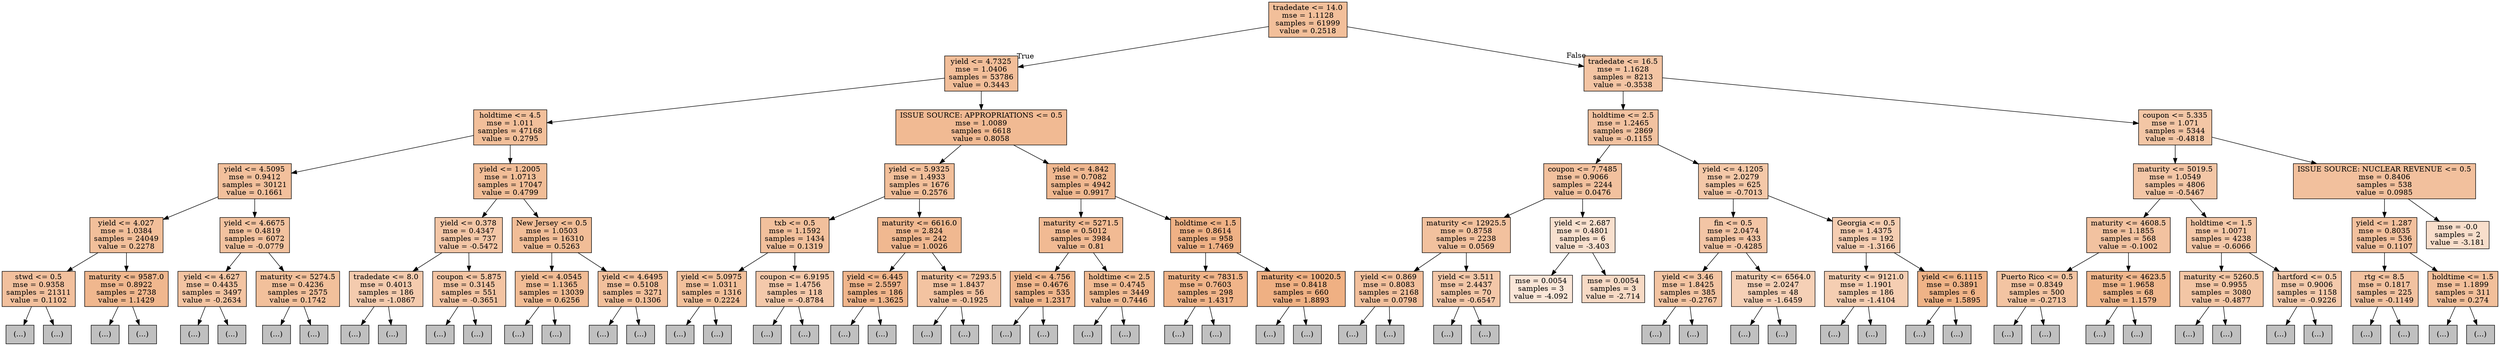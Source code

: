 digraph Tree {
node [shape=box, style="filled", color="black"] ;
0 [label="tradedate <= 14.0\nmse = 1.1128\nsamples = 61999\nvalue = 0.2518", fillcolor="#e5813981"] ;
1 [label="yield <= 4.7325\nmse = 1.0406\nsamples = 53786\nvalue = 0.3443", fillcolor="#e5813983"] ;
0 -> 1 [labeldistance=2.5, labelangle=45, headlabel="True"] ;
2 [label="holdtime <= 4.5\nmse = 1.011\nsamples = 47168\nvalue = 0.2795", fillcolor="#e5813981"] ;
1 -> 2 ;
3 [label="yield <= 4.5095\nmse = 0.9412\nsamples = 30121\nvalue = 0.1661", fillcolor="#e581397f"] ;
2 -> 3 ;
4 [label="yield <= 4.027\nmse = 1.0384\nsamples = 24049\nvalue = 0.2278", fillcolor="#e5813981"] ;
3 -> 4 ;
5 [label="stwd <= 0.5\nmse = 0.9358\nsamples = 21311\nvalue = 0.1102", fillcolor="#e581397e"] ;
4 -> 5 ;
6 [label="(...)", fillcolor="#C0C0C0"] ;
5 -> 6 ;
5933 [label="(...)", fillcolor="#C0C0C0"] ;
5 -> 5933 ;
6182 [label="maturity <= 9587.0\nmse = 0.8922\nsamples = 2738\nvalue = 1.1429", fillcolor="#e5813991"] ;
4 -> 6182 ;
6183 [label="(...)", fillcolor="#C0C0C0"] ;
6182 -> 6183 ;
6506 [label="(...)", fillcolor="#C0C0C0"] ;
6182 -> 6506 ;
6727 [label="yield <= 4.6675\nmse = 0.4819\nsamples = 6072\nvalue = -0.0779", fillcolor="#e581397b"] ;
3 -> 6727 ;
6728 [label="yield <= 4.627\nmse = 0.4435\nsamples = 3497\nvalue = -0.2634", fillcolor="#e5813977"] ;
6727 -> 6728 ;
6729 [label="(...)", fillcolor="#C0C0C0"] ;
6728 -> 6729 ;
6922 [label="(...)", fillcolor="#C0C0C0"] ;
6728 -> 6922 ;
7037 [label="maturity <= 5274.5\nmse = 0.4236\nsamples = 2575\nvalue = 0.1742", fillcolor="#e5813980"] ;
6727 -> 7037 ;
7038 [label="(...)", fillcolor="#C0C0C0"] ;
7037 -> 7038 ;
7143 [label="(...)", fillcolor="#C0C0C0"] ;
7037 -> 7143 ;
7214 [label="yield <= 1.2005\nmse = 1.0713\nsamples = 17047\nvalue = 0.4799", fillcolor="#e5813985"] ;
2 -> 7214 ;
7215 [label="yield <= 0.378\nmse = 0.4347\nsamples = 737\nvalue = -0.5472", fillcolor="#e5813972"] ;
7214 -> 7215 ;
7216 [label="tradedate <= 8.0\nmse = 0.4013\nsamples = 186\nvalue = -1.0867", fillcolor="#e5813968"] ;
7215 -> 7216 ;
7217 [label="(...)", fillcolor="#C0C0C0"] ;
7216 -> 7217 ;
7232 [label="(...)", fillcolor="#C0C0C0"] ;
7216 -> 7232 ;
7239 [label="coupon <= 5.875\nmse = 0.3145\nsamples = 551\nvalue = -0.3651", fillcolor="#e5813976"] ;
7215 -> 7239 ;
7240 [label="(...)", fillcolor="#C0C0C0"] ;
7239 -> 7240 ;
7609 [label="(...)", fillcolor="#C0C0C0"] ;
7239 -> 7609 ;
7646 [label="New Jersey <= 0.5\nmse = 1.0503\nsamples = 16310\nvalue = 0.5263", fillcolor="#e5813986"] ;
7214 -> 7646 ;
7647 [label="yield <= 4.0545\nmse = 1.1365\nsamples = 13039\nvalue = 0.6256", fillcolor="#e5813988"] ;
7646 -> 7647 ;
7648 [label="(...)", fillcolor="#C0C0C0"] ;
7647 -> 7648 ;
10849 [label="(...)", fillcolor="#C0C0C0"] ;
7647 -> 10849 ;
11118 [label="yield <= 4.6495\nmse = 0.5108\nsamples = 3271\nvalue = 0.1306", fillcolor="#e581397f"] ;
7646 -> 11118 ;
11119 [label="(...)", fillcolor="#C0C0C0"] ;
11118 -> 11119 ;
11374 [label="(...)", fillcolor="#C0C0C0"] ;
11118 -> 11374 ;
11519 [label="ISSUE SOURCE: APPROPRIATIONS <= 0.5\nmse = 1.0089\nsamples = 6618\nvalue = 0.8058", fillcolor="#e581398b"] ;
1 -> 11519 ;
11520 [label="yield <= 5.9325\nmse = 1.4933\nsamples = 1676\nvalue = 0.2576", fillcolor="#e5813981"] ;
11519 -> 11520 ;
11521 [label="txb <= 0.5\nmse = 1.1592\nsamples = 1434\nvalue = 0.1319", fillcolor="#e581397f"] ;
11520 -> 11521 ;
11522 [label="yield <= 5.0975\nmse = 1.0311\nsamples = 1316\nvalue = 0.2224", fillcolor="#e5813980"] ;
11521 -> 11522 ;
11523 [label="(...)", fillcolor="#C0C0C0"] ;
11522 -> 11523 ;
11774 [label="(...)", fillcolor="#C0C0C0"] ;
11522 -> 11774 ;
11999 [label="coupon <= 6.9195\nmse = 1.4756\nsamples = 118\nvalue = -0.8784", fillcolor="#e581396c"] ;
11521 -> 11999 ;
12000 [label="(...)", fillcolor="#C0C0C0"] ;
11999 -> 12000 ;
12095 [label="(...)", fillcolor="#C0C0C0"] ;
11999 -> 12095 ;
12098 [label="maturity <= 6616.0\nmse = 2.824\nsamples = 242\nvalue = 1.0026", fillcolor="#e581398f"] ;
11520 -> 12098 ;
12099 [label="yield <= 6.445\nmse = 2.5597\nsamples = 186\nvalue = 1.3625", fillcolor="#e5813995"] ;
12098 -> 12099 ;
12100 [label="(...)", fillcolor="#C0C0C0"] ;
12099 -> 12100 ;
12203 [label="(...)", fillcolor="#C0C0C0"] ;
12099 -> 12203 ;
12212 [label="maturity <= 7293.5\nmse = 1.8437\nsamples = 56\nvalue = -0.1925", fillcolor="#e5813979"] ;
12098 -> 12212 ;
12213 [label="(...)", fillcolor="#C0C0C0"] ;
12212 -> 12213 ;
12224 [label="(...)", fillcolor="#C0C0C0"] ;
12212 -> 12224 ;
12279 [label="yield <= 4.842\nmse = 0.7082\nsamples = 4942\nvalue = 0.9917", fillcolor="#e581398f"] ;
11519 -> 12279 ;
12280 [label="maturity <= 5271.5\nmse = 0.5012\nsamples = 3984\nvalue = 0.81", fillcolor="#e581398b"] ;
12279 -> 12280 ;
12281 [label="yield <= 4.756\nmse = 0.4676\nsamples = 535\nvalue = 1.2317", fillcolor="#e5813993"] ;
12280 -> 12281 ;
12282 [label="(...)", fillcolor="#C0C0C0"] ;
12281 -> 12282 ;
12321 [label="(...)", fillcolor="#C0C0C0"] ;
12281 -> 12321 ;
12358 [label="holdtime <= 2.5\nmse = 0.4745\nsamples = 3449\nvalue = 0.7446", fillcolor="#e581398a"] ;
12280 -> 12358 ;
12359 [label="(...)", fillcolor="#C0C0C0"] ;
12358 -> 12359 ;
12480 [label="(...)", fillcolor="#C0C0C0"] ;
12358 -> 12480 ;
12649 [label="holdtime <= 1.5\nmse = 0.8614\nsamples = 958\nvalue = 1.7469", fillcolor="#e581399d"] ;
12279 -> 12649 ;
12650 [label="maturity <= 7831.5\nmse = 0.7603\nsamples = 298\nvalue = 1.4317", fillcolor="#e5813997"] ;
12649 -> 12650 ;
12651 [label="(...)", fillcolor="#C0C0C0"] ;
12650 -> 12651 ;
12666 [label="(...)", fillcolor="#C0C0C0"] ;
12650 -> 12666 ;
12703 [label="maturity <= 10020.5\nmse = 0.8418\nsamples = 660\nvalue = 1.8893", fillcolor="#e581399f"] ;
12649 -> 12703 ;
12704 [label="(...)", fillcolor="#C0C0C0"] ;
12703 -> 12704 ;
12791 [label="(...)", fillcolor="#C0C0C0"] ;
12703 -> 12791 ;
12868 [label="tradedate <= 16.5\nmse = 1.1628\nsamples = 8213\nvalue = -0.3538", fillcolor="#e5813976"] ;
0 -> 12868 [labeldistance=2.5, labelangle=-45, headlabel="False"] ;
12869 [label="holdtime <= 2.5\nmse = 1.2465\nsamples = 2869\nvalue = -0.1155", fillcolor="#e581397a"] ;
12868 -> 12869 ;
12870 [label="coupon <= 7.7485\nmse = 0.9066\nsamples = 2244\nvalue = 0.0476", fillcolor="#e581397d"] ;
12869 -> 12870 ;
12871 [label="maturity <= 12925.5\nmse = 0.8758\nsamples = 2238\nvalue = 0.0569", fillcolor="#e581397d"] ;
12870 -> 12871 ;
12872 [label="yield <= 0.869\nmse = 0.8083\nsamples = 2168\nvalue = 0.0798", fillcolor="#e581397e"] ;
12871 -> 12872 ;
12873 [label="(...)", fillcolor="#C0C0C0"] ;
12872 -> 12873 ;
12906 [label="(...)", fillcolor="#C0C0C0"] ;
12872 -> 12906 ;
13711 [label="yield <= 3.511\nmse = 2.4437\nsamples = 70\nvalue = -0.6547", fillcolor="#e5813970"] ;
12871 -> 13711 ;
13712 [label="(...)", fillcolor="#C0C0C0"] ;
13711 -> 13712 ;
13735 [label="(...)", fillcolor="#C0C0C0"] ;
13711 -> 13735 ;
13746 [label="yield <= 2.687\nmse = 0.4801\nsamples = 6\nvalue = -3.403", fillcolor="#e581393e"] ;
12870 -> 13746 ;
13747 [label="mse = 0.0054\nsamples = 3\nvalue = -4.092", fillcolor="#e5813931"] ;
13746 -> 13747 ;
13748 [label="mse = 0.0054\nsamples = 3\nvalue = -2.714", fillcolor="#e581394a"] ;
13746 -> 13748 ;
13749 [label="yield <= 4.1205\nmse = 2.0279\nsamples = 625\nvalue = -0.7013", fillcolor="#e581396f"] ;
12869 -> 13749 ;
13750 [label="fin <= 0.5\nmse = 2.0474\nsamples = 433\nvalue = -0.4285", fillcolor="#e5813974"] ;
13749 -> 13750 ;
13751 [label="yield <= 3.46\nmse = 1.8425\nsamples = 385\nvalue = -0.2767", fillcolor="#e5813977"] ;
13750 -> 13751 ;
13752 [label="(...)", fillcolor="#C0C0C0"] ;
13751 -> 13752 ;
14003 [label="(...)", fillcolor="#C0C0C0"] ;
13751 -> 14003 ;
14076 [label="maturity <= 6564.0\nmse = 2.0247\nsamples = 48\nvalue = -1.6459", fillcolor="#e581395e"] ;
13750 -> 14076 ;
14077 [label="(...)", fillcolor="#C0C0C0"] ;
14076 -> 14077 ;
14092 [label="(...)", fillcolor="#C0C0C0"] ;
14076 -> 14092 ;
14103 [label="Georgia <= 0.5\nmse = 1.4375\nsamples = 192\nvalue = -1.3166", fillcolor="#e5813964"] ;
13749 -> 14103 ;
14104 [label="maturity <= 9121.0\nmse = 1.1901\nsamples = 186\nvalue = -1.4104", fillcolor="#e5813962"] ;
14103 -> 14104 ;
14105 [label="(...)", fillcolor="#C0C0C0"] ;
14104 -> 14105 ;
14152 [label="(...)", fillcolor="#C0C0C0"] ;
14104 -> 14152 ;
14171 [label="yield <= 6.1115\nmse = 0.3891\nsamples = 6\nvalue = 1.5895", fillcolor="#e581399a"] ;
14103 -> 14171 ;
14172 [label="(...)", fillcolor="#C0C0C0"] ;
14171 -> 14172 ;
14173 [label="(...)", fillcolor="#C0C0C0"] ;
14171 -> 14173 ;
14174 [label="coupon <= 5.335\nmse = 1.071\nsamples = 5344\nvalue = -0.4818", fillcolor="#e5813973"] ;
12868 -> 14174 ;
14175 [label="maturity <= 5019.5\nmse = 1.0549\nsamples = 4806\nvalue = -0.5467", fillcolor="#e5813972"] ;
14174 -> 14175 ;
14176 [label="maturity <= 4608.5\nmse = 1.1855\nsamples = 568\nvalue = -0.1002", fillcolor="#e581397a"] ;
14175 -> 14176 ;
14177 [label="Puerto Rico <= 0.5\nmse = 0.8349\nsamples = 500\nvalue = -0.2713", fillcolor="#e5813977"] ;
14176 -> 14177 ;
14178 [label="(...)", fillcolor="#C0C0C0"] ;
14177 -> 14178 ;
14653 [label="(...)", fillcolor="#C0C0C0"] ;
14177 -> 14653 ;
14654 [label="maturity <= 4623.5\nmse = 1.9658\nsamples = 68\nvalue = 1.1579", fillcolor="#e5813992"] ;
14176 -> 14654 ;
14655 [label="(...)", fillcolor="#C0C0C0"] ;
14654 -> 14655 ;
14658 [label="(...)", fillcolor="#C0C0C0"] ;
14654 -> 14658 ;
14693 [label="holdtime <= 1.5\nmse = 1.0071\nsamples = 4238\nvalue = -0.6066", fillcolor="#e5813971"] ;
14175 -> 14693 ;
14694 [label="maturity <= 5260.5\nmse = 0.9955\nsamples = 3080\nvalue = -0.4877", fillcolor="#e5813973"] ;
14693 -> 14694 ;
14695 [label="(...)", fillcolor="#C0C0C0"] ;
14694 -> 14695 ;
14710 [label="(...)", fillcolor="#C0C0C0"] ;
14694 -> 14710 ;
15345 [label="hartford <= 0.5\nmse = 0.9006\nsamples = 1158\nvalue = -0.9226", fillcolor="#e581396b"] ;
14693 -> 15345 ;
15346 [label="(...)", fillcolor="#C0C0C0"] ;
15345 -> 15346 ;
15613 [label="(...)", fillcolor="#C0C0C0"] ;
15345 -> 15613 ;
15616 [label="ISSUE SOURCE: NUCLEAR REVENUE <= 0.5\nmse = 0.8406\nsamples = 538\nvalue = 0.0985", fillcolor="#e581397e"] ;
14174 -> 15616 ;
15617 [label="yield <= 1.287\nmse = 0.8035\nsamples = 536\nvalue = 0.1107", fillcolor="#e581397e"] ;
15616 -> 15617 ;
15618 [label="rtg <= 8.5\nmse = 0.1817\nsamples = 225\nvalue = -0.1149", fillcolor="#e581397a"] ;
15617 -> 15618 ;
15619 [label="(...)", fillcolor="#C0C0C0"] ;
15618 -> 15619 ;
15694 [label="(...)", fillcolor="#C0C0C0"] ;
15618 -> 15694 ;
15697 [label="holdtime <= 1.5\nmse = 1.1899\nsamples = 311\nvalue = 0.274", fillcolor="#e5813981"] ;
15617 -> 15697 ;
15698 [label="(...)", fillcolor="#C0C0C0"] ;
15697 -> 15698 ;
15827 [label="(...)", fillcolor="#C0C0C0"] ;
15697 -> 15827 ;
15882 [label="mse = -0.0\nsamples = 2\nvalue = -3.181", fillcolor="#e5813942"] ;
15616 -> 15882 ;
}